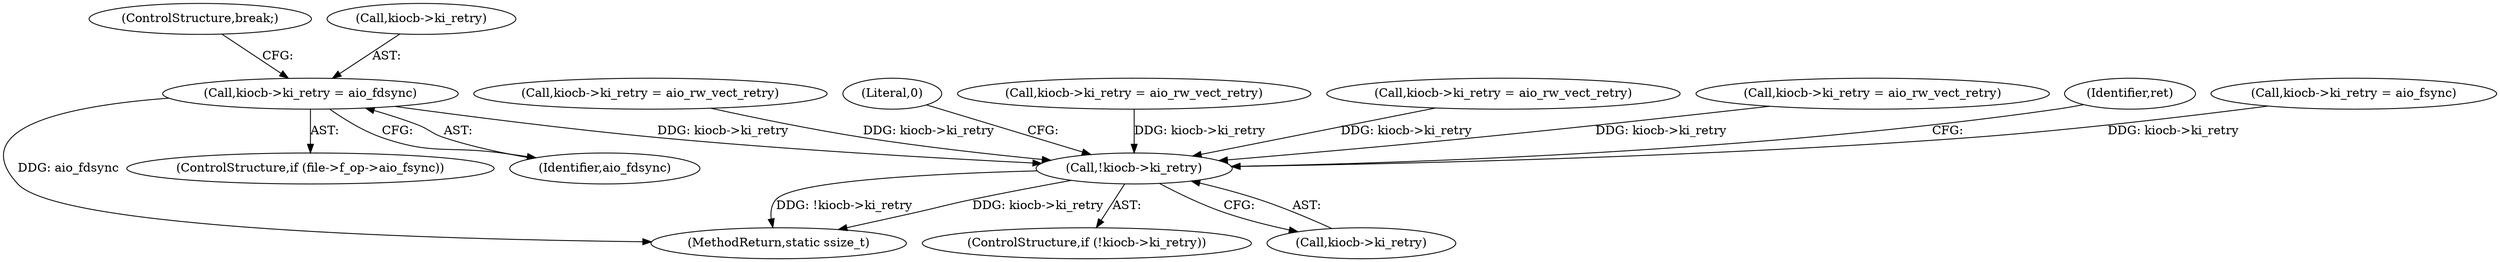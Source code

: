 digraph "0_linux_a70b52ec1aaeaf60f4739edb1b422827cb6f3893@pointer" {
"1000350" [label="(Call,kiocb->ki_retry = aio_fdsync)"];
"1000381" [label="(Call,!kiocb->ki_retry)"];
"1000380" [label="(ControlStructure,if (!kiocb->ki_retry))"];
"1000237" [label="(Call,kiocb->ki_retry = aio_rw_vect_retry)"];
"1000285" [label="(Call,kiocb->ki_retry = aio_rw_vect_retry)"];
"1000344" [label="(ControlStructure,if (file->f_op->aio_fsync))"];
"1000386" [label="(Identifier,ret)"];
"1000389" [label="(MethodReturn,static ssize_t)"];
"1000367" [label="(Call,kiocb->ki_retry = aio_fsync)"];
"1000175" [label="(Call,kiocb->ki_retry = aio_rw_vect_retry)"];
"1000354" [label="(Identifier,aio_fdsync)"];
"1000355" [label="(ControlStructure,break;)"];
"1000382" [label="(Call,kiocb->ki_retry)"];
"1000351" [label="(Call,kiocb->ki_retry)"];
"1000388" [label="(Literal,0)"];
"1000350" [label="(Call,kiocb->ki_retry = aio_fdsync)"];
"1000333" [label="(Call,kiocb->ki_retry = aio_rw_vect_retry)"];
"1000381" [label="(Call,!kiocb->ki_retry)"];
"1000350" -> "1000344"  [label="AST: "];
"1000350" -> "1000354"  [label="CFG: "];
"1000351" -> "1000350"  [label="AST: "];
"1000354" -> "1000350"  [label="AST: "];
"1000355" -> "1000350"  [label="CFG: "];
"1000350" -> "1000389"  [label="DDG: aio_fdsync"];
"1000350" -> "1000381"  [label="DDG: kiocb->ki_retry"];
"1000381" -> "1000380"  [label="AST: "];
"1000381" -> "1000382"  [label="CFG: "];
"1000382" -> "1000381"  [label="AST: "];
"1000386" -> "1000381"  [label="CFG: "];
"1000388" -> "1000381"  [label="CFG: "];
"1000381" -> "1000389"  [label="DDG: kiocb->ki_retry"];
"1000381" -> "1000389"  [label="DDG: !kiocb->ki_retry"];
"1000237" -> "1000381"  [label="DDG: kiocb->ki_retry"];
"1000367" -> "1000381"  [label="DDG: kiocb->ki_retry"];
"1000175" -> "1000381"  [label="DDG: kiocb->ki_retry"];
"1000333" -> "1000381"  [label="DDG: kiocb->ki_retry"];
"1000285" -> "1000381"  [label="DDG: kiocb->ki_retry"];
}
